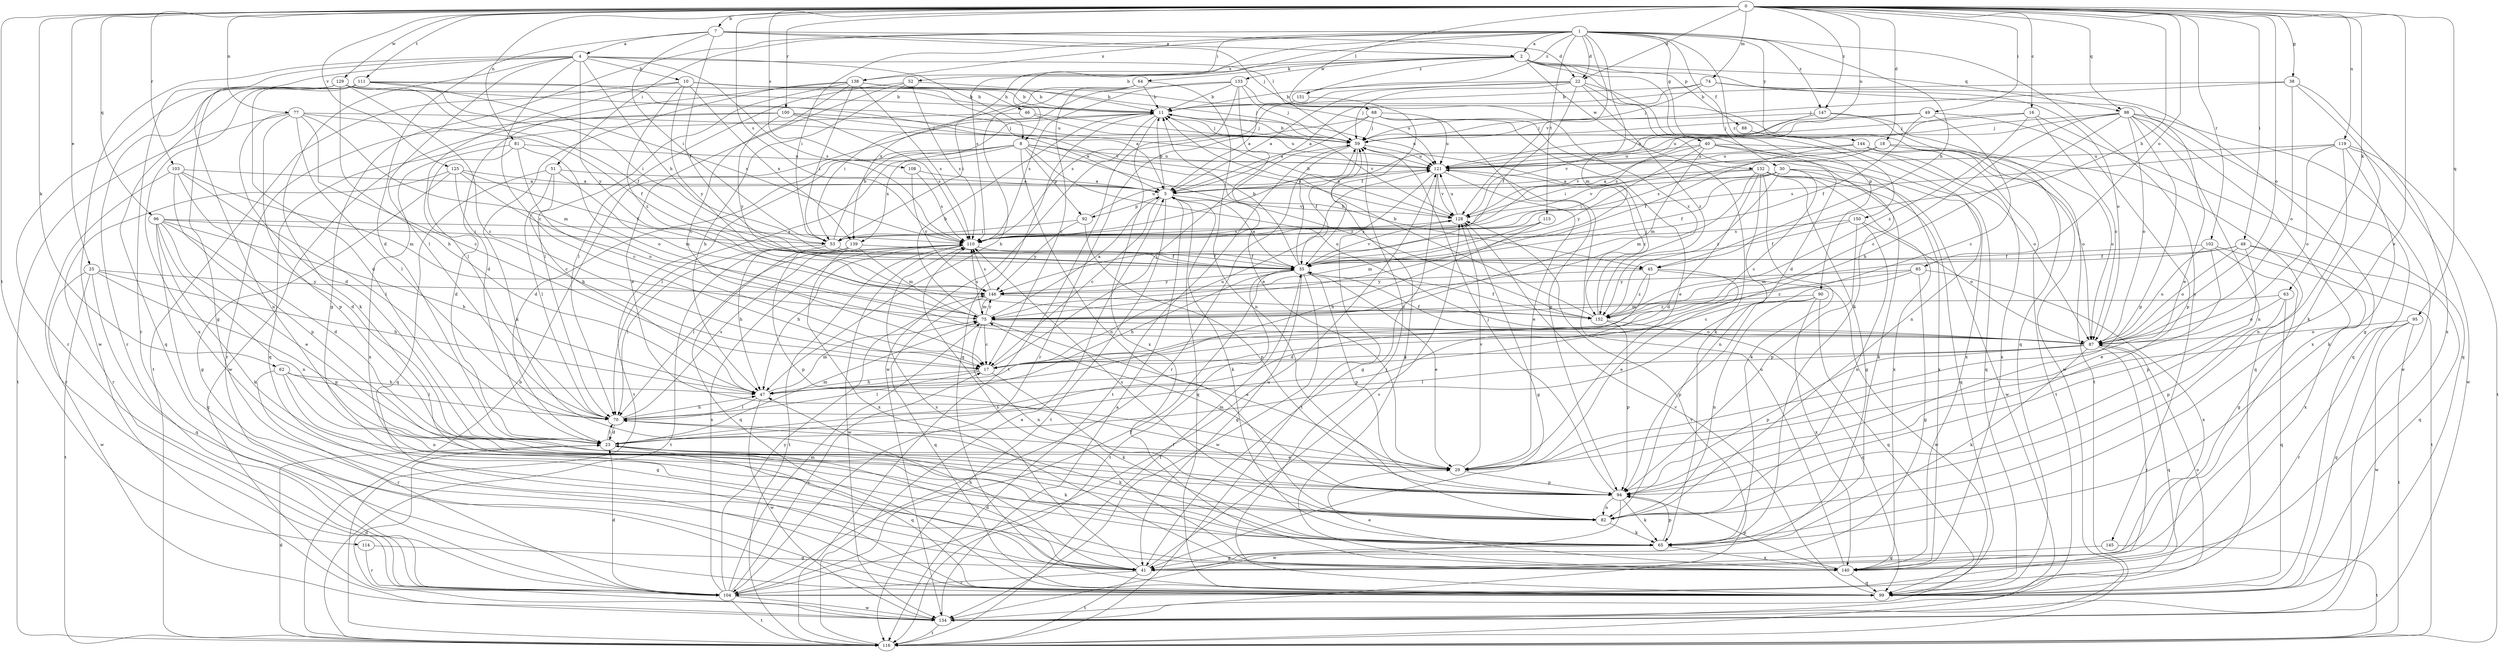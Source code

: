 strict digraph  {
0;
1;
2;
4;
5;
7;
8;
10;
11;
16;
17;
18;
22;
23;
25;
29;
30;
35;
38;
40;
41;
45;
46;
47;
48;
49;
51;
52;
53;
59;
62;
63;
64;
65;
68;
70;
74;
75;
77;
81;
82;
85;
87;
88;
90;
92;
94;
95;
96;
98;
99;
100;
102;
103;
104;
108;
110;
111;
114;
115;
116;
119;
121;
125;
128;
129;
132;
133;
134;
138;
139;
140;
144;
145;
146;
147;
150;
151;
152;
0 -> 7  [label=b];
0 -> 16  [label=c];
0 -> 18  [label=d];
0 -> 22  [label=d];
0 -> 25  [label=e];
0 -> 29  [label=e];
0 -> 38  [label=g];
0 -> 45  [label=h];
0 -> 48  [label=i];
0 -> 49  [label=i];
0 -> 62  [label=k];
0 -> 63  [label=k];
0 -> 68  [label=l];
0 -> 74  [label=m];
0 -> 77  [label=n];
0 -> 81  [label=n];
0 -> 85  [label=o];
0 -> 87  [label=o];
0 -> 95  [label=q];
0 -> 96  [label=q];
0 -> 98  [label=q];
0 -> 100  [label=r];
0 -> 102  [label=r];
0 -> 103  [label=r];
0 -> 108  [label=s];
0 -> 110  [label=s];
0 -> 111  [label=t];
0 -> 114  [label=t];
0 -> 119  [label=u];
0 -> 121  [label=u];
0 -> 125  [label=v];
0 -> 129  [label=w];
0 -> 147  [label=z];
1 -> 2  [label=a];
1 -> 8  [label=b];
1 -> 22  [label=d];
1 -> 30  [label=f];
1 -> 40  [label=g];
1 -> 41  [label=g];
1 -> 45  [label=h];
1 -> 51  [label=i];
1 -> 52  [label=i];
1 -> 53  [label=i];
1 -> 75  [label=m];
1 -> 110  [label=s];
1 -> 115  [label=t];
1 -> 128  [label=v];
1 -> 138  [label=x];
1 -> 144  [label=y];
1 -> 145  [label=y];
1 -> 147  [label=z];
1 -> 150  [label=z];
1 -> 151  [label=z];
2 -> 64  [label=k];
2 -> 65  [label=k];
2 -> 87  [label=o];
2 -> 88  [label=p];
2 -> 90  [label=p];
2 -> 98  [label=q];
2 -> 132  [label=w];
2 -> 133  [label=w];
2 -> 138  [label=x];
2 -> 139  [label=x];
2 -> 151  [label=z];
4 -> 8  [label=b];
4 -> 10  [label=b];
4 -> 17  [label=c];
4 -> 41  [label=g];
4 -> 45  [label=h];
4 -> 65  [label=k];
4 -> 68  [label=l];
4 -> 70  [label=l];
4 -> 104  [label=r];
4 -> 110  [label=s];
4 -> 134  [label=w];
4 -> 146  [label=y];
5 -> 11  [label=b];
5 -> 17  [label=c];
5 -> 65  [label=k];
5 -> 92  [label=p];
5 -> 99  [label=q];
5 -> 116  [label=t];
5 -> 128  [label=v];
7 -> 2  [label=a];
7 -> 4  [label=a];
7 -> 22  [label=d];
7 -> 23  [label=d];
7 -> 35  [label=f];
7 -> 53  [label=i];
7 -> 59  [label=j];
8 -> 23  [label=d];
8 -> 45  [label=h];
8 -> 70  [label=l];
8 -> 82  [label=n];
8 -> 87  [label=o];
8 -> 92  [label=p];
8 -> 116  [label=t];
8 -> 121  [label=u];
8 -> 139  [label=x];
8 -> 152  [label=z];
10 -> 5  [label=a];
10 -> 11  [label=b];
10 -> 46  [label=h];
10 -> 59  [label=j];
10 -> 70  [label=l];
10 -> 116  [label=t];
10 -> 139  [label=x];
10 -> 146  [label=y];
10 -> 152  [label=z];
11 -> 59  [label=j];
11 -> 99  [label=q];
11 -> 121  [label=u];
11 -> 128  [label=v];
11 -> 134  [label=w];
11 -> 140  [label=x];
16 -> 59  [label=j];
16 -> 87  [label=o];
16 -> 99  [label=q];
16 -> 121  [label=u];
16 -> 152  [label=z];
17 -> 47  [label=h];
17 -> 59  [label=j];
17 -> 65  [label=k];
17 -> 70  [label=l];
18 -> 53  [label=i];
18 -> 87  [label=o];
18 -> 99  [label=q];
18 -> 110  [label=s];
18 -> 121  [label=u];
22 -> 5  [label=a];
22 -> 11  [label=b];
22 -> 23  [label=d];
22 -> 35  [label=f];
22 -> 59  [label=j];
22 -> 99  [label=q];
22 -> 110  [label=s];
22 -> 152  [label=z];
23 -> 29  [label=e];
23 -> 65  [label=k];
23 -> 70  [label=l];
23 -> 75  [label=m];
23 -> 99  [label=q];
25 -> 47  [label=h];
25 -> 94  [label=p];
25 -> 99  [label=q];
25 -> 116  [label=t];
25 -> 134  [label=w];
25 -> 146  [label=y];
29 -> 70  [label=l];
29 -> 94  [label=p];
29 -> 128  [label=v];
30 -> 5  [label=a];
30 -> 17  [label=c];
30 -> 35  [label=f];
30 -> 53  [label=i];
30 -> 65  [label=k];
30 -> 140  [label=x];
30 -> 152  [label=z];
35 -> 5  [label=a];
35 -> 11  [label=b];
35 -> 29  [label=e];
35 -> 41  [label=g];
35 -> 47  [label=h];
35 -> 59  [label=j];
35 -> 94  [label=p];
35 -> 116  [label=t];
35 -> 128  [label=v];
35 -> 134  [label=w];
35 -> 146  [label=y];
38 -> 11  [label=b];
38 -> 59  [label=j];
38 -> 65  [label=k];
38 -> 87  [label=o];
38 -> 140  [label=x];
40 -> 75  [label=m];
40 -> 87  [label=o];
40 -> 99  [label=q];
40 -> 121  [label=u];
40 -> 128  [label=v];
40 -> 140  [label=x];
40 -> 146  [label=y];
41 -> 23  [label=d];
41 -> 47  [label=h];
41 -> 104  [label=r];
41 -> 110  [label=s];
41 -> 116  [label=t];
41 -> 128  [label=v];
45 -> 23  [label=d];
45 -> 29  [label=e];
45 -> 134  [label=w];
45 -> 146  [label=y];
45 -> 152  [label=z];
46 -> 59  [label=j];
46 -> 99  [label=q];
46 -> 121  [label=u];
47 -> 70  [label=l];
47 -> 75  [label=m];
47 -> 121  [label=u];
47 -> 134  [label=w];
48 -> 35  [label=f];
48 -> 75  [label=m];
48 -> 87  [label=o];
48 -> 94  [label=p];
48 -> 99  [label=q];
48 -> 140  [label=x];
49 -> 17  [label=c];
49 -> 35  [label=f];
49 -> 59  [label=j];
49 -> 94  [label=p];
49 -> 128  [label=v];
51 -> 5  [label=a];
51 -> 47  [label=h];
51 -> 70  [label=l];
51 -> 75  [label=m];
51 -> 99  [label=q];
52 -> 11  [label=b];
52 -> 29  [label=e];
52 -> 47  [label=h];
52 -> 70  [label=l];
52 -> 110  [label=s];
53 -> 11  [label=b];
53 -> 35  [label=f];
53 -> 47  [label=h];
53 -> 116  [label=t];
59 -> 11  [label=b];
59 -> 35  [label=f];
59 -> 104  [label=r];
59 -> 116  [label=t];
59 -> 121  [label=u];
62 -> 41  [label=g];
62 -> 47  [label=h];
62 -> 70  [label=l];
62 -> 82  [label=n];
62 -> 104  [label=r];
63 -> 87  [label=o];
63 -> 94  [label=p];
63 -> 99  [label=q];
63 -> 152  [label=z];
64 -> 11  [label=b];
64 -> 17  [label=c];
64 -> 47  [label=h];
64 -> 53  [label=i];
64 -> 82  [label=n];
65 -> 41  [label=g];
65 -> 94  [label=p];
65 -> 140  [label=x];
68 -> 5  [label=a];
68 -> 29  [label=e];
68 -> 59  [label=j];
68 -> 65  [label=k];
68 -> 94  [label=p];
68 -> 104  [label=r];
68 -> 121  [label=u];
70 -> 23  [label=d];
70 -> 47  [label=h];
70 -> 65  [label=k];
70 -> 110  [label=s];
74 -> 5  [label=a];
74 -> 11  [label=b];
74 -> 29  [label=e];
74 -> 41  [label=g];
74 -> 59  [label=j];
75 -> 5  [label=a];
75 -> 11  [label=b];
75 -> 17  [label=c];
75 -> 29  [label=e];
75 -> 82  [label=n];
75 -> 87  [label=o];
75 -> 110  [label=s];
75 -> 146  [label=y];
77 -> 17  [label=c];
77 -> 23  [label=d];
77 -> 35  [label=f];
77 -> 59  [label=j];
77 -> 70  [label=l];
77 -> 75  [label=m];
77 -> 94  [label=p];
77 -> 116  [label=t];
81 -> 17  [label=c];
81 -> 23  [label=d];
81 -> 87  [label=o];
81 -> 121  [label=u];
81 -> 140  [label=x];
82 -> 65  [label=k];
82 -> 110  [label=s];
85 -> 17  [label=c];
85 -> 41  [label=g];
85 -> 140  [label=x];
85 -> 146  [label=y];
85 -> 152  [label=z];
87 -> 17  [label=c];
87 -> 35  [label=f];
87 -> 65  [label=k];
87 -> 70  [label=l];
87 -> 94  [label=p];
87 -> 99  [label=q];
87 -> 104  [label=r];
88 -> 82  [label=n];
90 -> 75  [label=m];
90 -> 82  [label=n];
90 -> 94  [label=p];
90 -> 99  [label=q];
90 -> 140  [label=x];
92 -> 53  [label=i];
92 -> 94  [label=p];
92 -> 121  [label=u];
92 -> 146  [label=y];
94 -> 59  [label=j];
94 -> 65  [label=k];
94 -> 75  [label=m];
94 -> 82  [label=n];
94 -> 134  [label=w];
95 -> 87  [label=o];
95 -> 99  [label=q];
95 -> 104  [label=r];
95 -> 116  [label=t];
95 -> 134  [label=w];
96 -> 23  [label=d];
96 -> 29  [label=e];
96 -> 47  [label=h];
96 -> 53  [label=i];
96 -> 65  [label=k];
96 -> 82  [label=n];
96 -> 99  [label=q];
96 -> 110  [label=s];
98 -> 17  [label=c];
98 -> 47  [label=h];
98 -> 59  [label=j];
98 -> 82  [label=n];
98 -> 87  [label=o];
98 -> 94  [label=p];
98 -> 99  [label=q];
98 -> 110  [label=s];
98 -> 134  [label=w];
98 -> 140  [label=x];
99 -> 59  [label=j];
99 -> 87  [label=o];
99 -> 128  [label=v];
100 -> 5  [label=a];
100 -> 59  [label=j];
100 -> 104  [label=r];
100 -> 110  [label=s];
100 -> 134  [label=w];
100 -> 146  [label=y];
102 -> 29  [label=e];
102 -> 35  [label=f];
102 -> 41  [label=g];
102 -> 87  [label=o];
102 -> 116  [label=t];
103 -> 5  [label=a];
103 -> 23  [label=d];
103 -> 70  [label=l];
103 -> 75  [label=m];
103 -> 94  [label=p];
103 -> 104  [label=r];
104 -> 17  [label=c];
104 -> 23  [label=d];
104 -> 35  [label=f];
104 -> 75  [label=m];
104 -> 110  [label=s];
104 -> 116  [label=t];
104 -> 121  [label=u];
104 -> 134  [label=w];
104 -> 146  [label=y];
108 -> 5  [label=a];
108 -> 110  [label=s];
108 -> 146  [label=y];
110 -> 35  [label=f];
110 -> 47  [label=h];
110 -> 70  [label=l];
110 -> 116  [label=t];
110 -> 134  [label=w];
111 -> 11  [label=b];
111 -> 23  [label=d];
111 -> 53  [label=i];
111 -> 99  [label=q];
111 -> 104  [label=r];
111 -> 110  [label=s];
111 -> 128  [label=v];
111 -> 140  [label=x];
114 -> 41  [label=g];
114 -> 104  [label=r];
115 -> 47  [label=h];
115 -> 75  [label=m];
115 -> 110  [label=s];
116 -> 5  [label=a];
116 -> 11  [label=b];
116 -> 23  [label=d];
116 -> 35  [label=f];
119 -> 65  [label=k];
119 -> 82  [label=n];
119 -> 87  [label=o];
119 -> 110  [label=s];
119 -> 116  [label=t];
119 -> 121  [label=u];
119 -> 134  [label=w];
121 -> 5  [label=a];
121 -> 29  [label=e];
121 -> 41  [label=g];
121 -> 116  [label=t];
121 -> 128  [label=v];
121 -> 152  [label=z];
125 -> 5  [label=a];
125 -> 17  [label=c];
125 -> 35  [label=f];
125 -> 41  [label=g];
125 -> 87  [label=o];
125 -> 104  [label=r];
128 -> 11  [label=b];
128 -> 41  [label=g];
128 -> 110  [label=s];
128 -> 121  [label=u];
129 -> 11  [label=b];
129 -> 17  [label=c];
129 -> 35  [label=f];
129 -> 47  [label=h];
129 -> 82  [label=n];
129 -> 104  [label=r];
129 -> 121  [label=u];
132 -> 5  [label=a];
132 -> 23  [label=d];
132 -> 41  [label=g];
132 -> 65  [label=k];
132 -> 75  [label=m];
132 -> 82  [label=n];
132 -> 99  [label=q];
132 -> 128  [label=v];
132 -> 134  [label=w];
132 -> 140  [label=x];
133 -> 11  [label=b];
133 -> 29  [label=e];
133 -> 53  [label=i];
133 -> 59  [label=j];
133 -> 110  [label=s];
133 -> 116  [label=t];
133 -> 152  [label=z];
134 -> 5  [label=a];
134 -> 23  [label=d];
134 -> 116  [label=t];
134 -> 128  [label=v];
138 -> 11  [label=b];
138 -> 17  [label=c];
138 -> 23  [label=d];
138 -> 53  [label=i];
138 -> 65  [label=k];
138 -> 70  [label=l];
138 -> 110  [label=s];
138 -> 121  [label=u];
139 -> 35  [label=f];
139 -> 70  [label=l];
139 -> 75  [label=m];
139 -> 94  [label=p];
139 -> 99  [label=q];
139 -> 140  [label=x];
140 -> 29  [label=e];
140 -> 59  [label=j];
140 -> 94  [label=p];
140 -> 99  [label=q];
140 -> 110  [label=s];
140 -> 121  [label=u];
144 -> 35  [label=f];
144 -> 87  [label=o];
144 -> 116  [label=t];
144 -> 121  [label=u];
144 -> 140  [label=x];
145 -> 41  [label=g];
145 -> 116  [label=t];
146 -> 75  [label=m];
146 -> 99  [label=q];
146 -> 110  [label=s];
146 -> 152  [label=z];
147 -> 59  [label=j];
147 -> 110  [label=s];
147 -> 116  [label=t];
147 -> 121  [label=u];
147 -> 134  [label=w];
150 -> 35  [label=f];
150 -> 82  [label=n];
150 -> 87  [label=o];
150 -> 94  [label=p];
150 -> 110  [label=s];
151 -> 5  [label=a];
151 -> 35  [label=f];
152 -> 11  [label=b];
152 -> 35  [label=f];
152 -> 59  [label=j];
152 -> 94  [label=p];
152 -> 99  [label=q];
}
